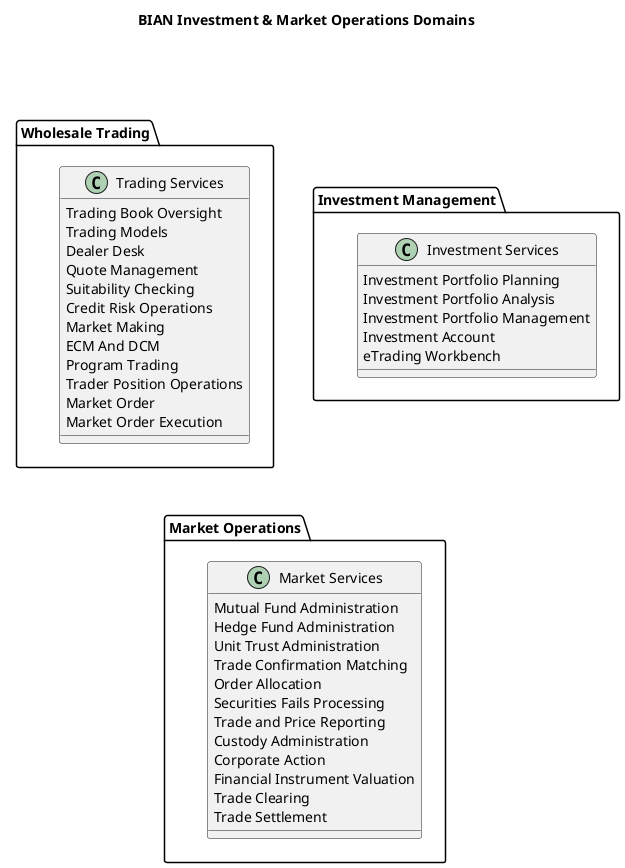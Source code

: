 @startuml BIAN Investment & Market Operations

title BIAN Investment & Market Operations Domains

!define LAYOUT top to bottom direction

' Row 1
together {
  package "Investment Management" as INVESTMENT {
    class "Investment Services" as INVEST {
      Investment Portfolio Planning
      Investment Portfolio Analysis
      Investment Portfolio Management
      Investment Account
      eTrading Workbench
    }
  }

  package "Wholesale Trading" as WHOLESALE {
    class "Trading Services" as TRADING {
      Trading Book Oversight
      Trading Models
      Dealer Desk
      Quote Management
      Suitability Checking
      Credit Risk Operations
      Market Making
      ECM And DCM
      Program Trading
      Trader Position Operations
      Market Order
      Market Order Execution
    }
  }
}

' Row 2
package "Market Operations" as MARKET_OPS {
  class "Market Services" as MKT_OPS {
    Mutual Fund Administration
    Hedge Fund Administration
    Unit Trust Administration
    Trade Confirmation Matching
    Order Allocation
    Securities Fails Processing
    Trade and Price Reporting
    Custody Administration
    Corporate Action
    Financial Instrument Valuation
    Trade Clearing
    Trade Settlement
  }
}

' Layout positioning
INVESTMENT -[hidden]right- WHOLESALE
INVESTMENT -[hidden]down- MARKET_OPS
WHOLESALE -[hidden]down- MARKET_OPS

@enduml